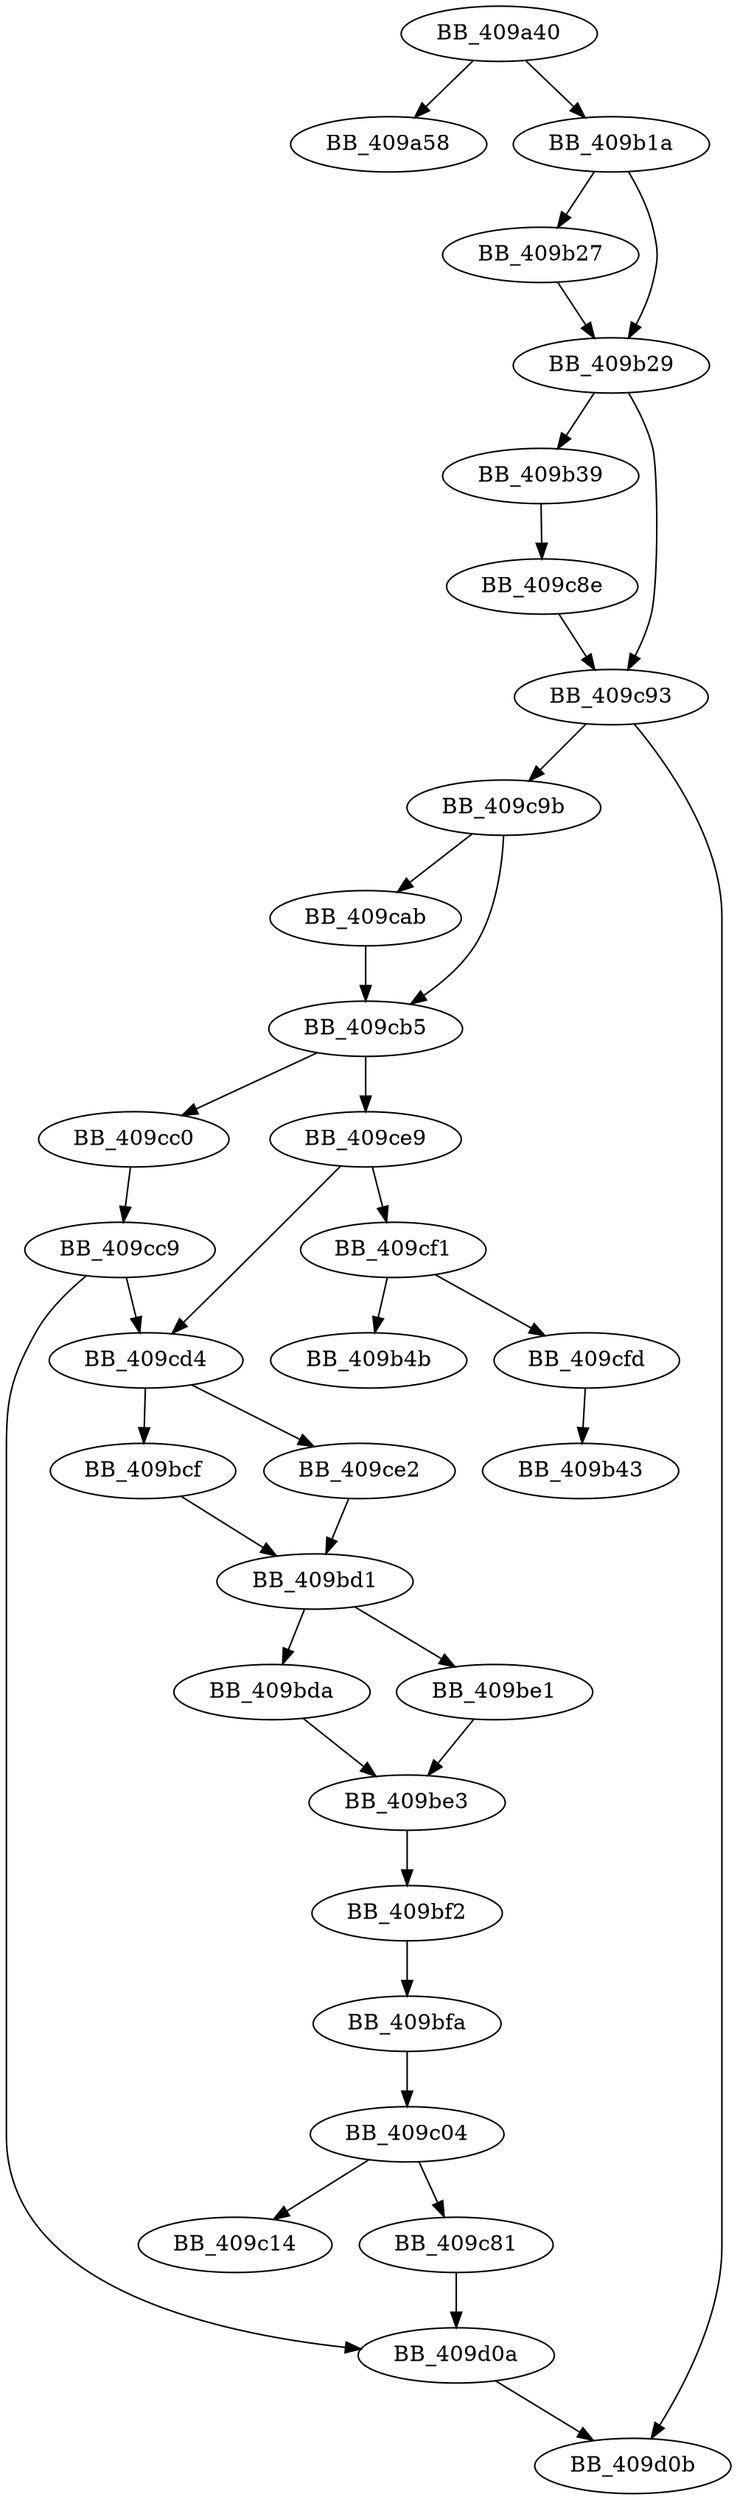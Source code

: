 DiGraph sub_409A40{
BB_409a40->BB_409a58
BB_409a40->BB_409b1a
BB_409b1a->BB_409b27
BB_409b1a->BB_409b29
BB_409b27->BB_409b29
BB_409b29->BB_409b39
BB_409b29->BB_409c93
BB_409b39->BB_409c8e
BB_409bcf->BB_409bd1
BB_409bd1->BB_409bda
BB_409bd1->BB_409be1
BB_409bda->BB_409be3
BB_409be1->BB_409be3
BB_409be3->BB_409bf2
BB_409bf2->BB_409bfa
BB_409bfa->BB_409c04
BB_409c04->BB_409c14
BB_409c04->BB_409c81
BB_409c81->BB_409d0a
BB_409c8e->BB_409c93
BB_409c93->BB_409c9b
BB_409c93->BB_409d0b
BB_409c9b->BB_409cab
BB_409c9b->BB_409cb5
BB_409cab->BB_409cb5
BB_409cb5->BB_409cc0
BB_409cb5->BB_409ce9
BB_409cc0->BB_409cc9
BB_409cc9->BB_409cd4
BB_409cc9->BB_409d0a
BB_409cd4->BB_409bcf
BB_409cd4->BB_409ce2
BB_409ce2->BB_409bd1
BB_409ce9->BB_409cd4
BB_409ce9->BB_409cf1
BB_409cf1->BB_409b4b
BB_409cf1->BB_409cfd
BB_409cfd->BB_409b43
BB_409d0a->BB_409d0b
}
